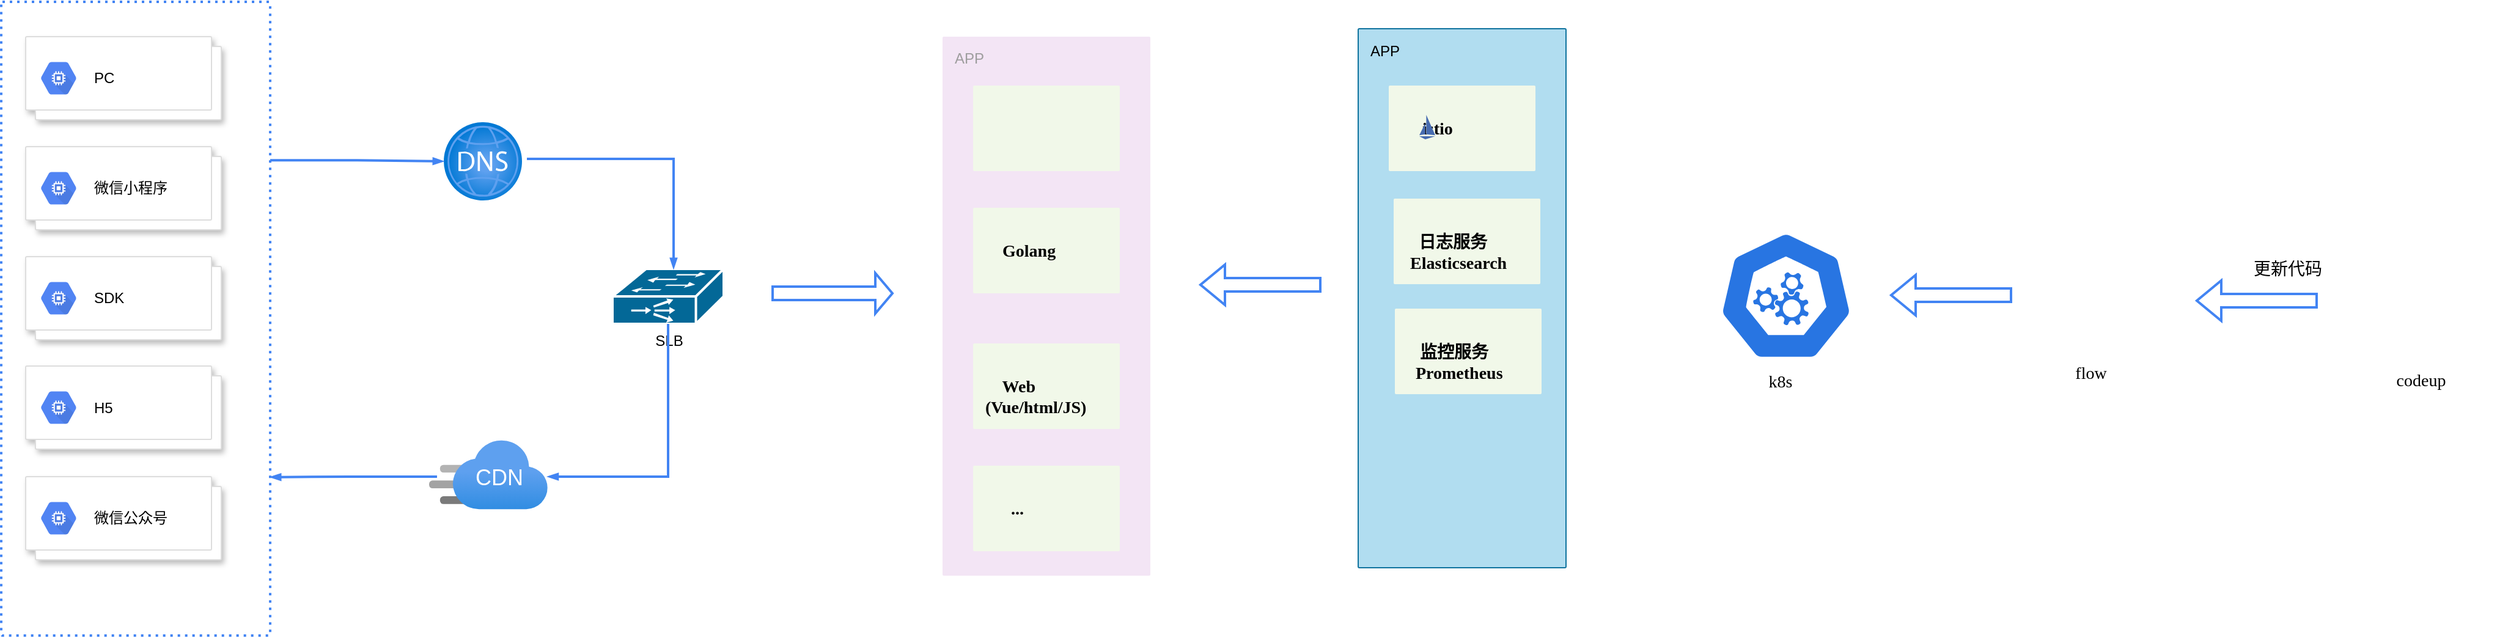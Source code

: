 <mxfile version="16.1.4" type="github">
  <diagram id="d1ab7348-05c3-a1e3-ca4d-12c340fd6b49" name="Page-1">
    <mxGraphModel dx="1018" dy="659" grid="1" gridSize="10" guides="1" tooltips="1" connect="1" arrows="1" fold="1" page="1" pageScale="1" pageWidth="1169" pageHeight="827" background="none" math="0" shadow="0">
      <root>
        <mxCell id="0" />
        <mxCell id="1" parent="0" />
        <mxCell id="341" value="" style="rounded=1;absoluteArcSize=1;arcSize=2;html=1;strokeColor=#4284F3;gradientColor=none;shadow=0;dashed=1;fontSize=12;fontColor=#9E9E9E;align=left;verticalAlign=top;spacing=10;spacingTop=-4;fillColor=none;dashPattern=1 2;strokeWidth=2;" parent="1" vertex="1">
          <mxGeometry x="30" y="81.5" width="220" height="518.5" as="geometry" />
        </mxCell>
        <mxCell id="391" value="APP" style="rounded=1;absoluteArcSize=1;arcSize=2;html=1;strokeColor=none;gradientColor=none;shadow=0;dashed=0;fontSize=12;fontColor=#9E9E9E;align=left;verticalAlign=top;spacing=10;spacingTop=-4;fillColor=#F3E5F5;" parent="1" vertex="1">
          <mxGeometry x="800" y="110" width="170" height="441" as="geometry" />
        </mxCell>
        <mxCell id="WgvSWJzUBJFYCrIlfj66-412" value="" style="shape=mxgraph.gcp2.doubleRect;strokeColor=#dddddd;fillColor=#ffffff;shadow=1;strokeWidth=1;fontSize=12;fontColor=#9E9E9E;align=center;html=1;" vertex="1" parent="1">
          <mxGeometry x="50" y="110" width="160" height="68" as="geometry" />
        </mxCell>
        <mxCell id="WgvSWJzUBJFYCrIlfj66-413" value="&lt;font color=&quot;#000000&quot;&gt;PC&lt;/font&gt;" style="dashed=0;connectable=0;html=1;fillColor=#5184F3;strokeColor=none;shape=mxgraph.gcp2.hexIcon;prIcon=compute_engine;part=1;labelPosition=right;verticalLabelPosition=middle;align=left;verticalAlign=middle;spacingLeft=5;fontColor=#999999;fontSize=12;" vertex="1" parent="WgvSWJzUBJFYCrIlfj66-412">
          <mxGeometry y="0.5" width="44" height="39" relative="1" as="geometry">
            <mxPoint x="5" y="-19.5" as="offset" />
          </mxGeometry>
        </mxCell>
        <mxCell id="WgvSWJzUBJFYCrIlfj66-414" value="" style="shape=mxgraph.gcp2.doubleRect;strokeColor=#dddddd;fillColor=#ffffff;shadow=1;strokeWidth=1;fontSize=12;fontColor=#9E9E9E;align=center;html=1;" vertex="1" parent="1">
          <mxGeometry x="50" y="200" width="160" height="68" as="geometry" />
        </mxCell>
        <mxCell id="WgvSWJzUBJFYCrIlfj66-415" value="&lt;font color=&quot;#000000&quot;&gt;微信小程序&lt;br&gt;&lt;/font&gt;" style="dashed=0;connectable=0;html=1;fillColor=#5184F3;strokeColor=none;shape=mxgraph.gcp2.hexIcon;prIcon=compute_engine;part=1;labelPosition=right;verticalLabelPosition=middle;align=left;verticalAlign=middle;spacingLeft=5;fontColor=#999999;fontSize=12;" vertex="1" parent="WgvSWJzUBJFYCrIlfj66-414">
          <mxGeometry y="0.5" width="44" height="39" relative="1" as="geometry">
            <mxPoint x="5" y="-19.5" as="offset" />
          </mxGeometry>
        </mxCell>
        <mxCell id="WgvSWJzUBJFYCrIlfj66-417" value="" style="shape=mxgraph.gcp2.doubleRect;strokeColor=#dddddd;fillColor=#ffffff;shadow=1;strokeWidth=1;fontSize=12;fontColor=#9E9E9E;align=center;html=1;" vertex="1" parent="1">
          <mxGeometry x="50" y="290" width="160" height="68" as="geometry" />
        </mxCell>
        <mxCell id="WgvSWJzUBJFYCrIlfj66-418" value="&lt;font color=&quot;#000000&quot;&gt;SDK&lt;br&gt;&lt;/font&gt;" style="dashed=0;connectable=0;html=1;fillColor=#5184F3;strokeColor=none;shape=mxgraph.gcp2.hexIcon;prIcon=compute_engine;part=1;labelPosition=right;verticalLabelPosition=middle;align=left;verticalAlign=middle;spacingLeft=5;fontColor=#999999;fontSize=12;" vertex="1" parent="WgvSWJzUBJFYCrIlfj66-417">
          <mxGeometry y="0.5" width="44" height="39" relative="1" as="geometry">
            <mxPoint x="5" y="-19.5" as="offset" />
          </mxGeometry>
        </mxCell>
        <mxCell id="WgvSWJzUBJFYCrIlfj66-419" value="" style="shape=mxgraph.gcp2.doubleRect;strokeColor=#dddddd;fillColor=#ffffff;shadow=1;strokeWidth=1;fontSize=12;fontColor=#9E9E9E;align=center;html=1;" vertex="1" parent="1">
          <mxGeometry x="50" y="379.5" width="160" height="68" as="geometry" />
        </mxCell>
        <mxCell id="WgvSWJzUBJFYCrIlfj66-420" value="&lt;font color=&quot;#000000&quot;&gt;H5&lt;br&gt;&lt;/font&gt;" style="dashed=0;connectable=0;html=1;fillColor=#5184F3;strokeColor=none;shape=mxgraph.gcp2.hexIcon;prIcon=compute_engine;part=1;labelPosition=right;verticalLabelPosition=middle;align=left;verticalAlign=middle;spacingLeft=5;fontColor=#999999;fontSize=12;" vertex="1" parent="WgvSWJzUBJFYCrIlfj66-419">
          <mxGeometry y="0.5" width="44" height="39" relative="1" as="geometry">
            <mxPoint x="5" y="-19.5" as="offset" />
          </mxGeometry>
        </mxCell>
        <mxCell id="WgvSWJzUBJFYCrIlfj66-422" value="" style="shape=mxgraph.gcp2.doubleRect;strokeColor=#dddddd;fillColor=#ffffff;shadow=1;strokeWidth=1;fontSize=12;fontColor=#9E9E9E;align=center;html=1;" vertex="1" parent="1">
          <mxGeometry x="50" y="470" width="160" height="68" as="geometry" />
        </mxCell>
        <mxCell id="WgvSWJzUBJFYCrIlfj66-423" value="&lt;font color=&quot;#000000&quot;&gt;微信公众号&lt;br&gt;&lt;/font&gt;" style="dashed=0;connectable=0;html=1;fillColor=#5184F3;strokeColor=none;shape=mxgraph.gcp2.hexIcon;prIcon=compute_engine;part=1;labelPosition=right;verticalLabelPosition=middle;align=left;verticalAlign=middle;spacingLeft=5;fontColor=#999999;fontSize=12;" vertex="1" parent="WgvSWJzUBJFYCrIlfj66-422">
          <mxGeometry y="0.5" width="44" height="39" relative="1" as="geometry">
            <mxPoint x="5" y="-19.5" as="offset" />
          </mxGeometry>
        </mxCell>
        <mxCell id="WgvSWJzUBJFYCrIlfj66-424" value="" style="aspect=fixed;html=1;points=[];align=center;image;fontSize=12;image=img/lib/azure2/networking/DNS_Zones.svg;" vertex="1" parent="1">
          <mxGeometry x="392" y="180" width="64" height="64" as="geometry" />
        </mxCell>
        <mxCell id="WgvSWJzUBJFYCrIlfj66-427" value="SLB" style="shape=mxgraph.cisco.misc.ios_slb;html=1;pointerEvents=1;dashed=0;fillColor=#036897;strokeColor=#ffffff;strokeWidth=2;verticalLabelPosition=bottom;verticalAlign=top;align=center;outlineConnect=0;" vertex="1" parent="1">
          <mxGeometry x="530" y="300" width="91" height="45" as="geometry" />
        </mxCell>
        <mxCell id="WgvSWJzUBJFYCrIlfj66-433" value="" style="edgeStyle=orthogonalEdgeStyle;fontSize=12;html=1;endArrow=blockThin;endFill=1;rounded=0;strokeWidth=2;endSize=4;startSize=4;dashed=0;strokeColor=#4284F3;exitX=1;exitY=0.25;exitDx=0;exitDy=0;" edge="1" parent="1" source="341" target="WgvSWJzUBJFYCrIlfj66-424">
          <mxGeometry width="100" relative="1" as="geometry">
            <mxPoint x="270" y="225" as="sourcePoint" />
            <mxPoint x="370" y="225" as="targetPoint" />
          </mxGeometry>
        </mxCell>
        <mxCell id="WgvSWJzUBJFYCrIlfj66-436" value="" style="aspect=fixed;html=1;points=[];align=center;image;fontSize=12;image=img/lib/azure2/networking/CDN_Profiles.svg;" vertex="1" parent="1">
          <mxGeometry x="380" y="440" width="96.9" height="57" as="geometry" />
        </mxCell>
        <mxCell id="WgvSWJzUBJFYCrIlfj66-437" value="CDN" style="text;html=1;align=center;verticalAlign=middle;resizable=0;points=[];autosize=1;strokeColor=none;fillColor=none;fontColor=#FFFFFF;fontSize=18;" vertex="1" parent="1">
          <mxGeometry x="412.45" y="456" width="50" height="30" as="geometry" />
        </mxCell>
        <mxCell id="WgvSWJzUBJFYCrIlfj66-442" value="" style="sketch=0;points=[[0,0,0],[0.25,0,0],[0.5,0,0],[0.75,0,0],[1,0,0],[1,0.25,0],[1,0.5,0],[1,0.75,0],[1,1,0],[0.75,1,0],[0.5,1,0],[0.25,1,0],[0,1,0],[0,0.75,0],[0,0.5,0],[0,0.25,0]];rounded=1;absoluteArcSize=1;arcSize=2;html=1;strokeColor=none;gradientColor=none;shadow=0;dashed=0;fontSize=12;fontColor=#9E9E9E;align=left;verticalAlign=top;spacing=10;spacingTop=-4;fillColor=#F1F8E9;" vertex="1" parent="1">
          <mxGeometry x="825" y="150" width="120" height="70" as="geometry" />
        </mxCell>
        <mxCell id="WgvSWJzUBJFYCrIlfj66-443" value="" style="shape=image;html=1;verticalAlign=top;verticalLabelPosition=bottom;labelBackgroundColor=#ffffff;imageAspect=0;aspect=fixed;image=https://cdn4.iconfinder.com/data/icons/scripting-and-programming-languages/512/660277-Python_logo-128.png;fontSize=18;fontColor=#FFFFFF;" vertex="1" parent="1">
          <mxGeometry x="850" y="150" width="62" height="62" as="geometry" />
        </mxCell>
        <mxCell id="WgvSWJzUBJFYCrIlfj66-444" value="&lt;b&gt;&lt;font face=&quot;Comic Sans MS&quot; style=&quot;font-size: 14px&quot; color=&quot;#000000&quot;&gt;&amp;nbsp; &amp;nbsp; &lt;br&gt;&amp;nbsp; &amp;nbsp; Golang&lt;/font&gt;&lt;/b&gt;" style="sketch=0;points=[[0,0,0],[0.25,0,0],[0.5,0,0],[0.75,0,0],[1,0,0],[1,0.25,0],[1,0.5,0],[1,0.75,0],[1,1,0],[0.75,1,0],[0.5,1,0],[0.25,1,0],[0,1,0],[0,0.75,0],[0,0.5,0],[0,0.25,0]];rounded=1;absoluteArcSize=1;arcSize=2;html=1;strokeColor=none;gradientColor=none;shadow=0;dashed=0;fontSize=12;fontColor=#9E9E9E;align=left;verticalAlign=top;spacing=10;spacingTop=-4;fillColor=#F1F8E9;" vertex="1" parent="1">
          <mxGeometry x="825" y="250" width="120" height="70" as="geometry" />
        </mxCell>
        <mxCell id="WgvSWJzUBJFYCrIlfj66-446" value="&lt;b&gt;&lt;font face=&quot;Comic Sans MS&quot; style=&quot;font-size: 14px&quot; color=&quot;#000000&quot;&gt;&amp;nbsp; &amp;nbsp; &lt;br&gt;&amp;nbsp; &amp;nbsp; Web&lt;br&gt;(Vue/html/JS)&lt;/font&gt;&lt;/b&gt;" style="sketch=0;points=[[0,0,0],[0.25,0,0],[0.5,0,0],[0.75,0,0],[1,0,0],[1,0.25,0],[1,0.5,0],[1,0.75,0],[1,1,0],[0.75,1,0],[0.5,1,0],[0.25,1,0],[0,1,0],[0,0.75,0],[0,0.5,0],[0,0.25,0]];rounded=1;absoluteArcSize=1;arcSize=2;html=1;strokeColor=none;gradientColor=none;shadow=0;dashed=0;fontSize=12;fontColor=#9E9E9E;align=left;verticalAlign=top;spacing=10;spacingTop=-4;fillColor=#F1F8E9;" vertex="1" parent="1">
          <mxGeometry x="825" y="361" width="120" height="70" as="geometry" />
        </mxCell>
        <mxCell id="WgvSWJzUBJFYCrIlfj66-447" value="&lt;b&gt;&lt;font face=&quot;Comic Sans MS&quot; style=&quot;font-size: 14px&quot; color=&quot;#000000&quot;&gt;&amp;nbsp; &amp;nbsp; &lt;br&gt;&amp;nbsp; &amp;nbsp; &amp;nbsp; ...&lt;/font&gt;&lt;/b&gt;" style="sketch=0;points=[[0,0,0],[0.25,0,0],[0.5,0,0],[0.75,0,0],[1,0,0],[1,0.25,0],[1,0.5,0],[1,0.75,0],[1,1,0],[0.75,1,0],[0.5,1,0],[0.25,1,0],[0,1,0],[0,0.75,0],[0,0.5,0],[0,0.25,0]];rounded=1;absoluteArcSize=1;arcSize=2;html=1;strokeColor=none;gradientColor=none;shadow=0;dashed=0;fontSize=12;fontColor=#9E9E9E;align=left;verticalAlign=top;spacing=10;spacingTop=-4;fillColor=#F1F8E9;" vertex="1" parent="1">
          <mxGeometry x="825" y="461" width="120" height="70" as="geometry" />
        </mxCell>
        <mxCell id="WgvSWJzUBJFYCrIlfj66-449" value="" style="edgeStyle=orthogonalEdgeStyle;fontSize=12;html=1;endArrow=blockThin;endFill=1;rounded=0;strokeWidth=2;endSize=4;startSize=4;dashed=0;strokeColor=#4284F3;fontFamily=Comic Sans MS;fontColor=#000;" edge="1" parent="1" target="WgvSWJzUBJFYCrIlfj66-427">
          <mxGeometry width="100" relative="1" as="geometry">
            <mxPoint x="460" y="210" as="sourcePoint" />
            <mxPoint x="510" y="290" as="targetPoint" />
            <Array as="points">
              <mxPoint x="460" y="210" />
              <mxPoint x="580" y="210" />
            </Array>
          </mxGeometry>
        </mxCell>
        <mxCell id="WgvSWJzUBJFYCrIlfj66-450" value="" style="edgeStyle=orthogonalEdgeStyle;fontSize=12;html=1;endArrow=blockThin;endFill=1;rounded=0;strokeWidth=2;endSize=4;startSize=4;dashed=0;strokeColor=#4284F3;fontFamily=Comic Sans MS;fontColor=#000;" edge="1" parent="1" source="WgvSWJzUBJFYCrIlfj66-427" target="WgvSWJzUBJFYCrIlfj66-436">
          <mxGeometry width="100" relative="1" as="geometry">
            <mxPoint x="520" y="490" as="sourcePoint" />
            <mxPoint x="620" y="490" as="targetPoint" />
            <Array as="points">
              <mxPoint x="576" y="470" />
            </Array>
          </mxGeometry>
        </mxCell>
        <mxCell id="WgvSWJzUBJFYCrIlfj66-451" value="" style="edgeStyle=orthogonalEdgeStyle;fontSize=12;html=1;endArrow=blockThin;endFill=1;rounded=0;strokeWidth=2;endSize=4;startSize=4;dashed=0;strokeColor=#4284F3;fontFamily=Comic Sans MS;fontColor=#000;exitX=0.067;exitY=0.526;exitDx=0;exitDy=0;exitPerimeter=0;entryX=1;entryY=0.75;entryDx=0;entryDy=0;" edge="1" parent="1" source="WgvSWJzUBJFYCrIlfj66-436" target="341">
          <mxGeometry width="100" relative="1" as="geometry">
            <mxPoint x="370" y="300" as="sourcePoint" />
            <mxPoint x="280" y="370" as="targetPoint" />
          </mxGeometry>
        </mxCell>
        <mxCell id="WgvSWJzUBJFYCrIlfj66-452" value="" style="edgeStyle=orthogonalEdgeStyle;fontSize=12;html=1;endArrow=blockThin;endFill=1;rounded=0;strokeWidth=2;endSize=4;startSize=4;dashed=0;strokeColor=#4284F3;fontFamily=Comic Sans MS;fontColor=#000;shape=flexArrow;" edge="1" parent="1">
          <mxGeometry width="100" relative="1" as="geometry">
            <mxPoint x="660" y="320" as="sourcePoint" />
            <mxPoint x="760" y="320" as="targetPoint" />
          </mxGeometry>
        </mxCell>
        <mxCell id="WgvSWJzUBJFYCrIlfj66-454" value="flow" style="shape=image;html=1;verticalAlign=top;verticalLabelPosition=bottom;labelBackgroundColor=#ffffff;imageAspect=0;aspect=fixed;image=https://cdn0.iconfinder.com/data/icons/font-awesome-brands-vol-1/512/jenkins-128.png;fontFamily=Comic Sans MS;fontSize=14;fontColor=#000;" vertex="1" parent="1">
          <mxGeometry x="1675" y="242.5" width="128" height="128" as="geometry" />
        </mxCell>
        <mxCell id="WgvSWJzUBJFYCrIlfj66-455" value="codeup" style="shape=image;html=1;verticalAlign=top;verticalLabelPosition=bottom;labelBackgroundColor=#ffffff;imageAspect=0;aspect=fixed;image=https://cdn2.iconfinder.com/data/icons/font-awesome/1792/git-square-128.png;fontFamily=Comic Sans MS;fontSize=14;fontColor=#000;" vertex="1" parent="1">
          <mxGeometry x="1945" y="249" width="128" height="128" as="geometry" />
        </mxCell>
        <mxCell id="WgvSWJzUBJFYCrIlfj66-457" value="" style="edgeStyle=orthogonalEdgeStyle;fontSize=12;html=1;endArrow=none;endFill=0;rounded=0;strokeWidth=2;dashed=0;strokeColor=#4284F3;fontFamily=Comic Sans MS;fontColor=#000;shape=flexArrow;fillColor=default;startArrow=block;" edge="1" parent="1">
          <mxGeometry width="100" relative="1" as="geometry">
            <mxPoint x="1825" y="326" as="sourcePoint" />
            <mxPoint x="1925" y="326" as="targetPoint" />
          </mxGeometry>
        </mxCell>
        <mxCell id="WgvSWJzUBJFYCrIlfj66-458" value="" style="edgeStyle=orthogonalEdgeStyle;fontSize=12;html=1;endArrow=none;endFill=0;rounded=0;strokeWidth=2;dashed=0;strokeColor=#4284F3;fontFamily=Comic Sans MS;fontColor=#000;shape=flexArrow;fillColor=default;startArrow=block;" edge="1" parent="1">
          <mxGeometry width="100" relative="1" as="geometry">
            <mxPoint x="1010" y="313" as="sourcePoint" />
            <mxPoint x="1110" y="313" as="targetPoint" />
          </mxGeometry>
        </mxCell>
        <mxCell id="WgvSWJzUBJFYCrIlfj66-459" value="更新代码" style="text;html=1;align=center;verticalAlign=middle;resizable=0;points=[];autosize=1;strokeColor=none;fillColor=none;fontSize=14;fontFamily=Comic Sans MS;fontColor=#000;" vertex="1" parent="1">
          <mxGeometry x="1865" y="291" width="70" height="20" as="geometry" />
        </mxCell>
        <mxCell id="WgvSWJzUBJFYCrIlfj66-460" value="" style="sketch=0;html=1;dashed=0;whitespace=wrap;fillColor=#2875E2;strokeColor=#ffffff;points=[[0.005,0.63,0],[0.1,0.2,0],[0.9,0.2,0],[0.5,0,0],[0.995,0.63,0],[0.72,0.99,0],[0.5,1,0],[0.28,0.99,0]];shape=mxgraph.kubernetes.icon;prIcon=master;fontFamily=Comic Sans MS;fontSize=14;fontColor=#000;" vertex="1" parent="1">
          <mxGeometry x="1435" y="262" width="110" height="120" as="geometry" />
        </mxCell>
        <mxCell id="WgvSWJzUBJFYCrIlfj66-461" value="" style="edgeStyle=orthogonalEdgeStyle;fontSize=12;html=1;endArrow=none;endFill=0;rounded=0;strokeWidth=2;dashed=0;strokeColor=#4284F3;fontFamily=Comic Sans MS;fontColor=#000;shape=flexArrow;fillColor=default;startArrow=block;" edge="1" parent="1">
          <mxGeometry width="100" relative="1" as="geometry">
            <mxPoint x="1575" y="321.5" as="sourcePoint" />
            <mxPoint x="1675" y="321.5" as="targetPoint" />
          </mxGeometry>
        </mxCell>
        <mxCell id="WgvSWJzUBJFYCrIlfj66-463" value="k8s" style="text;html=1;align=center;verticalAlign=middle;resizable=0;points=[];autosize=1;strokeColor=none;fillColor=none;fontSize=14;fontFamily=Comic Sans MS;fontColor=#000;" vertex="1" parent="1">
          <mxGeometry x="1465" y="382.5" width="40" height="20" as="geometry" />
        </mxCell>
        <mxCell id="WgvSWJzUBJFYCrIlfj66-464" value="APP" style="rounded=1;absoluteArcSize=1;arcSize=2;html=1;strokeColor=#10739e;shadow=0;dashed=0;fontSize=12;align=left;verticalAlign=top;spacing=10;spacingTop=-4;fillColor=#b1ddf0;" vertex="1" parent="1">
          <mxGeometry x="1140" y="103.5" width="170" height="441" as="geometry" />
        </mxCell>
        <mxCell id="WgvSWJzUBJFYCrIlfj66-466" value="&lt;b&gt;&lt;font face=&quot;Comic Sans MS&quot; style=&quot;font-size: 14px&quot; color=&quot;#000000&quot;&gt;&amp;nbsp; &amp;nbsp; &lt;br&gt;&amp;nbsp; &amp;nbsp; &amp;nbsp;istio&lt;/font&gt;&lt;/b&gt;" style="sketch=0;points=[[0,0,0],[0.25,0,0],[0.5,0,0],[0.75,0,0],[1,0,0],[1,0.25,0],[1,0.5,0],[1,0.75,0],[1,1,0],[0.75,1,0],[0.5,1,0],[0.25,1,0],[0,1,0],[0,0.75,0],[0,0.5,0],[0,0.25,0]];rounded=1;absoluteArcSize=1;arcSize=2;html=1;strokeColor=none;gradientColor=none;shadow=0;dashed=0;fontSize=12;fontColor=#9E9E9E;align=left;verticalAlign=top;spacing=10;spacingTop=-4;fillColor=#F1F8E9;" vertex="1" parent="1">
          <mxGeometry x="1165" y="150" width="120" height="70" as="geometry" />
        </mxCell>
        <mxCell id="WgvSWJzUBJFYCrIlfj66-467" value="&lt;b&gt;&lt;font face=&quot;Comic Sans MS&quot; style=&quot;font-size: 14px&quot; color=&quot;#000000&quot;&gt;&amp;nbsp; &amp;nbsp; &lt;br&gt;&amp;nbsp; &amp;nbsp;日志服务&lt;br&gt;&amp;nbsp;Elasticsearch&lt;br&gt;&lt;/font&gt;&lt;/b&gt;" style="sketch=0;points=[[0,0,0],[0.25,0,0],[0.5,0,0],[0.75,0,0],[1,0,0],[1,0.25,0],[1,0.5,0],[1,0.75,0],[1,1,0],[0.75,1,0],[0.5,1,0],[0.25,1,0],[0,1,0],[0,0.75,0],[0,0.5,0],[0,0.25,0]];rounded=1;absoluteArcSize=1;arcSize=2;html=1;strokeColor=none;gradientColor=none;shadow=0;dashed=0;fontSize=12;fontColor=#9E9E9E;align=left;verticalAlign=top;spacing=10;spacingTop=-4;fillColor=#F1F8E9;" vertex="1" parent="1">
          <mxGeometry x="1169" y="242.5" width="120" height="70" as="geometry" />
        </mxCell>
        <mxCell id="WgvSWJzUBJFYCrIlfj66-468" value="" style="editableCssRules=.*;shape=image;verticalLabelPosition=bottom;labelBackgroundColor=#ffffff;verticalAlign=top;aspect=fixed;imageAspect=0;image=data:image/svg+xml,PHN2ZyB4bWxucz0iaHR0cDovL3d3dy53My5vcmcvMjAwMC9zdmciIHhtbG5zOnY9Imh0dHBzOi8vdmVjdGEuaW8vbmFubyIgd2lkdGg9IjE2MCIgaGVpZ2h0PSIyNDAiIHZpZXdCb3g9IjAgMCAxNjAgMjQwIj4mI3hhOwk8c3R5bGUgdHlwZT0idGV4dC9jc3MiPiYjeGE7CS5zdDB7ZmlsbDojNDY2YmIwO30mI3hhOwk8L3N0eWxlPiYjeGE7CTxwYXRoIGNsYXNzPSJzdDAiIGQ9Ik02MCAyNDBMMCAyMTBoMTYwem0wLTE2MEwwIDIwMGw2MC0xMHpNNzAgMHYxOTBsOTAgMTB6Ii8+JiN4YTs8L3N2Zz4=;fontColor=default;fontFamily=Comic Sans MS;fontSize=14;" vertex="1" parent="1">
          <mxGeometry x="1190" y="174" width="13" height="20" as="geometry" />
        </mxCell>
        <mxCell id="WgvSWJzUBJFYCrIlfj66-469" value="&lt;b&gt;&lt;font face=&quot;Comic Sans MS&quot; style=&quot;font-size: 14px&quot; color=&quot;#000000&quot;&gt;&amp;nbsp; &amp;nbsp; &lt;br&gt;&amp;nbsp; &amp;nbsp;监控服务&lt;br&gt;&amp;nbsp; Prometheus&lt;br&gt;&lt;/font&gt;&lt;/b&gt;" style="sketch=0;points=[[0,0,0],[0.25,0,0],[0.5,0,0],[0.75,0,0],[1,0,0],[1,0.25,0],[1,0.5,0],[1,0.75,0],[1,1,0],[0.75,1,0],[0.5,1,0],[0.25,1,0],[0,1,0],[0,0.75,0],[0,0.5,0],[0,0.25,0]];rounded=1;absoluteArcSize=1;arcSize=2;html=1;strokeColor=none;gradientColor=none;shadow=0;dashed=0;fontSize=12;fontColor=#9E9E9E;align=left;verticalAlign=top;spacing=10;spacingTop=-4;fillColor=#F1F8E9;" vertex="1" parent="1">
          <mxGeometry x="1170" y="332.5" width="120" height="70" as="geometry" />
        </mxCell>
      </root>
    </mxGraphModel>
  </diagram>
</mxfile>
